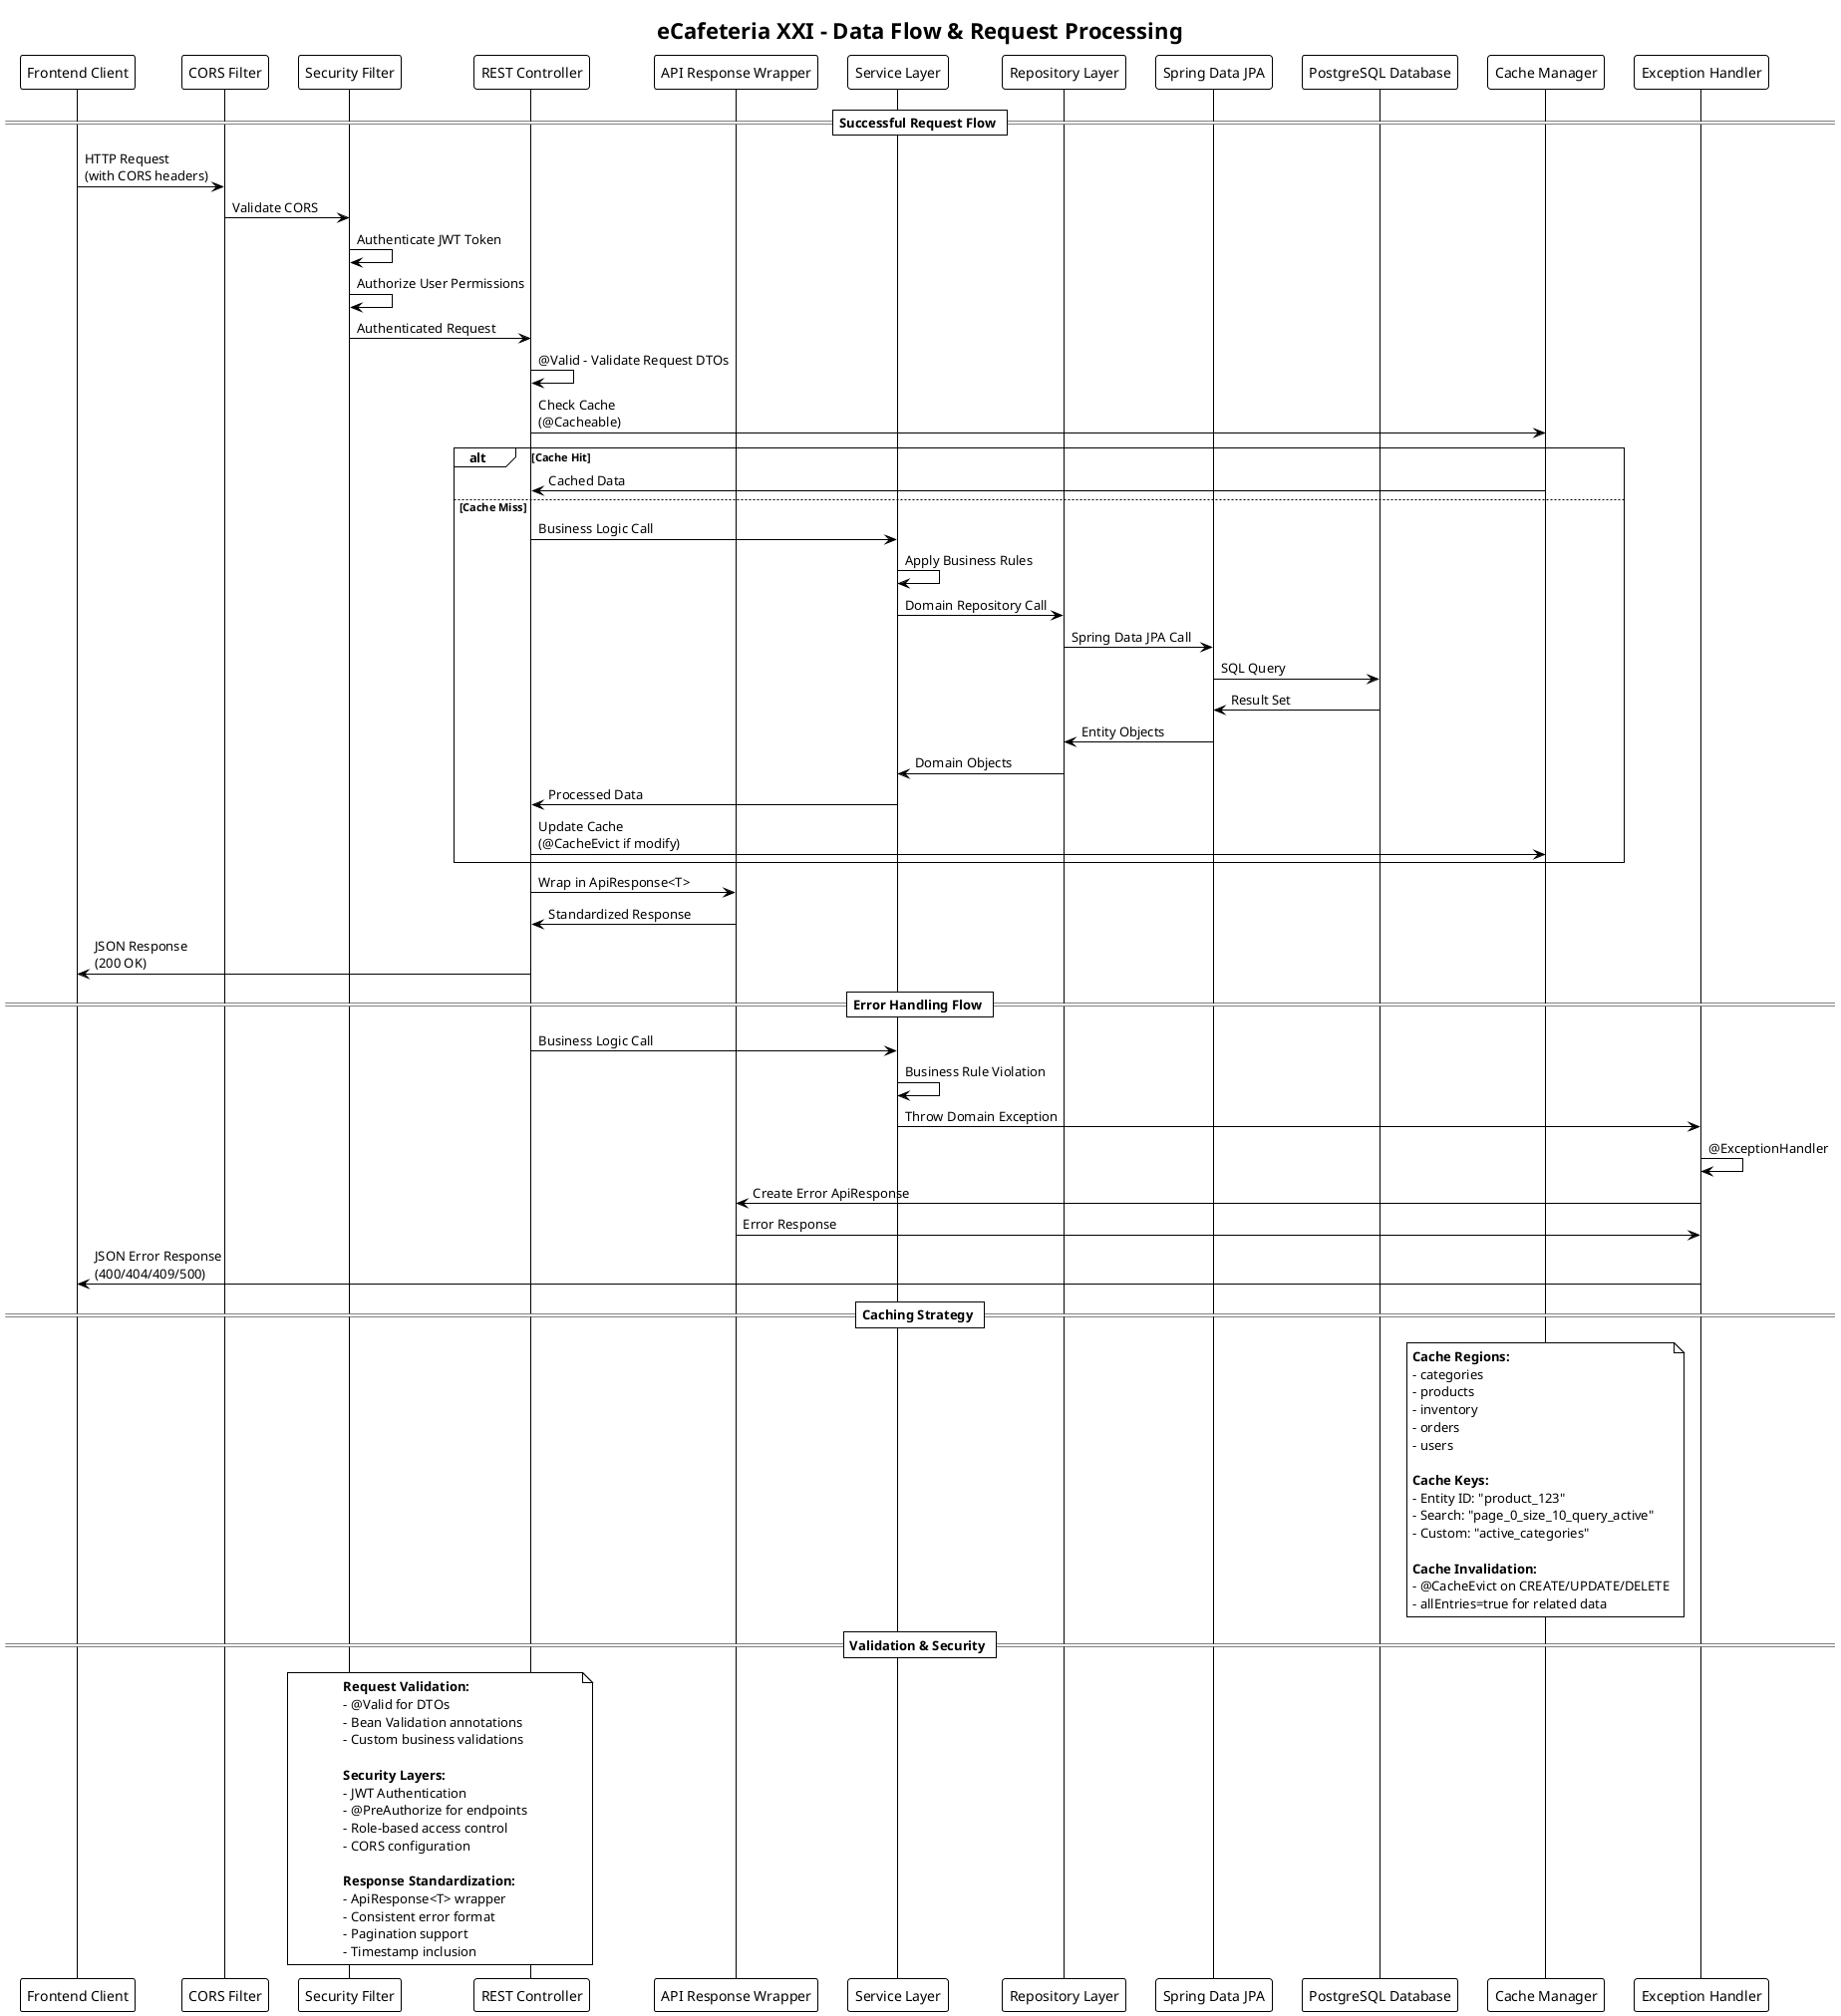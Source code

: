 @startuml Data_Flow_Architecture
!theme plain
title eCafeteria XXI - Data Flow & Request Processing

participant "Frontend Client" as client
participant "CORS Filter" as cors
participant "Security Filter" as security
participant "REST Controller" as controller
participant "API Response Wrapper" as response
participant "Service Layer" as service
participant "Repository Layer" as repository
participant "Spring Data JPA" as jpa
participant "PostgreSQL Database" as database
participant "Cache Manager" as cache
participant "Exception Handler" as exception

== Successful Request Flow ==
client -> cors : HTTP Request\n(with CORS headers)
cors -> security : Validate CORS
security -> security : Authenticate JWT Token
security -> security : Authorize User Permissions
security -> controller : Authenticated Request

controller -> controller : @Valid - Validate Request DTOs
controller -> cache : Check Cache\n(@Cacheable)

alt Cache Hit
    cache -> controller : Cached Data
else Cache Miss
    controller -> service : Business Logic Call
    service -> service : Apply Business Rules
    service -> repository : Domain Repository Call
    repository -> jpa : Spring Data JPA Call
    jpa -> database : SQL Query
    database -> jpa : Result Set
    jpa -> repository : Entity Objects
    repository -> service : Domain Objects
    service -> controller : Processed Data
    controller -> cache : Update Cache\n(@CacheEvict if modify)
end

controller -> response : Wrap in ApiResponse<T>
response -> controller : Standardized Response
controller -> client : JSON Response\n(200 OK)

== Error Handling Flow ==
controller -> service : Business Logic Call
service -> service : Business Rule Violation
service -> exception : Throw Domain Exception

exception -> exception : @ExceptionHandler
exception -> response : Create Error ApiResponse
response -> exception : Error Response
exception -> client : JSON Error Response\n(400/404/409/500)

== Caching Strategy ==
note over cache
**Cache Regions:**
- categories
- products
- inventory
- orders
- users

**Cache Keys:**
- Entity ID: "product_123"
- Search: "page_0_size_10_query_active"
- Custom: "active_categories"

**Cache Invalidation:**
- @CacheEvict on CREATE/UPDATE/DELETE
- allEntries=true for related data
end note

== Validation & Security ==
note over controller, security
**Request Validation:**
- @Valid for DTOs
- Bean Validation annotations
- Custom business validations

**Security Layers:**
- JWT Authentication
- @PreAuthorize for endpoints
- Role-based access control
- CORS configuration

**Response Standardization:**
- ApiResponse<T> wrapper
- Consistent error format
- Pagination support
- Timestamp inclusion
end note

@enduml
